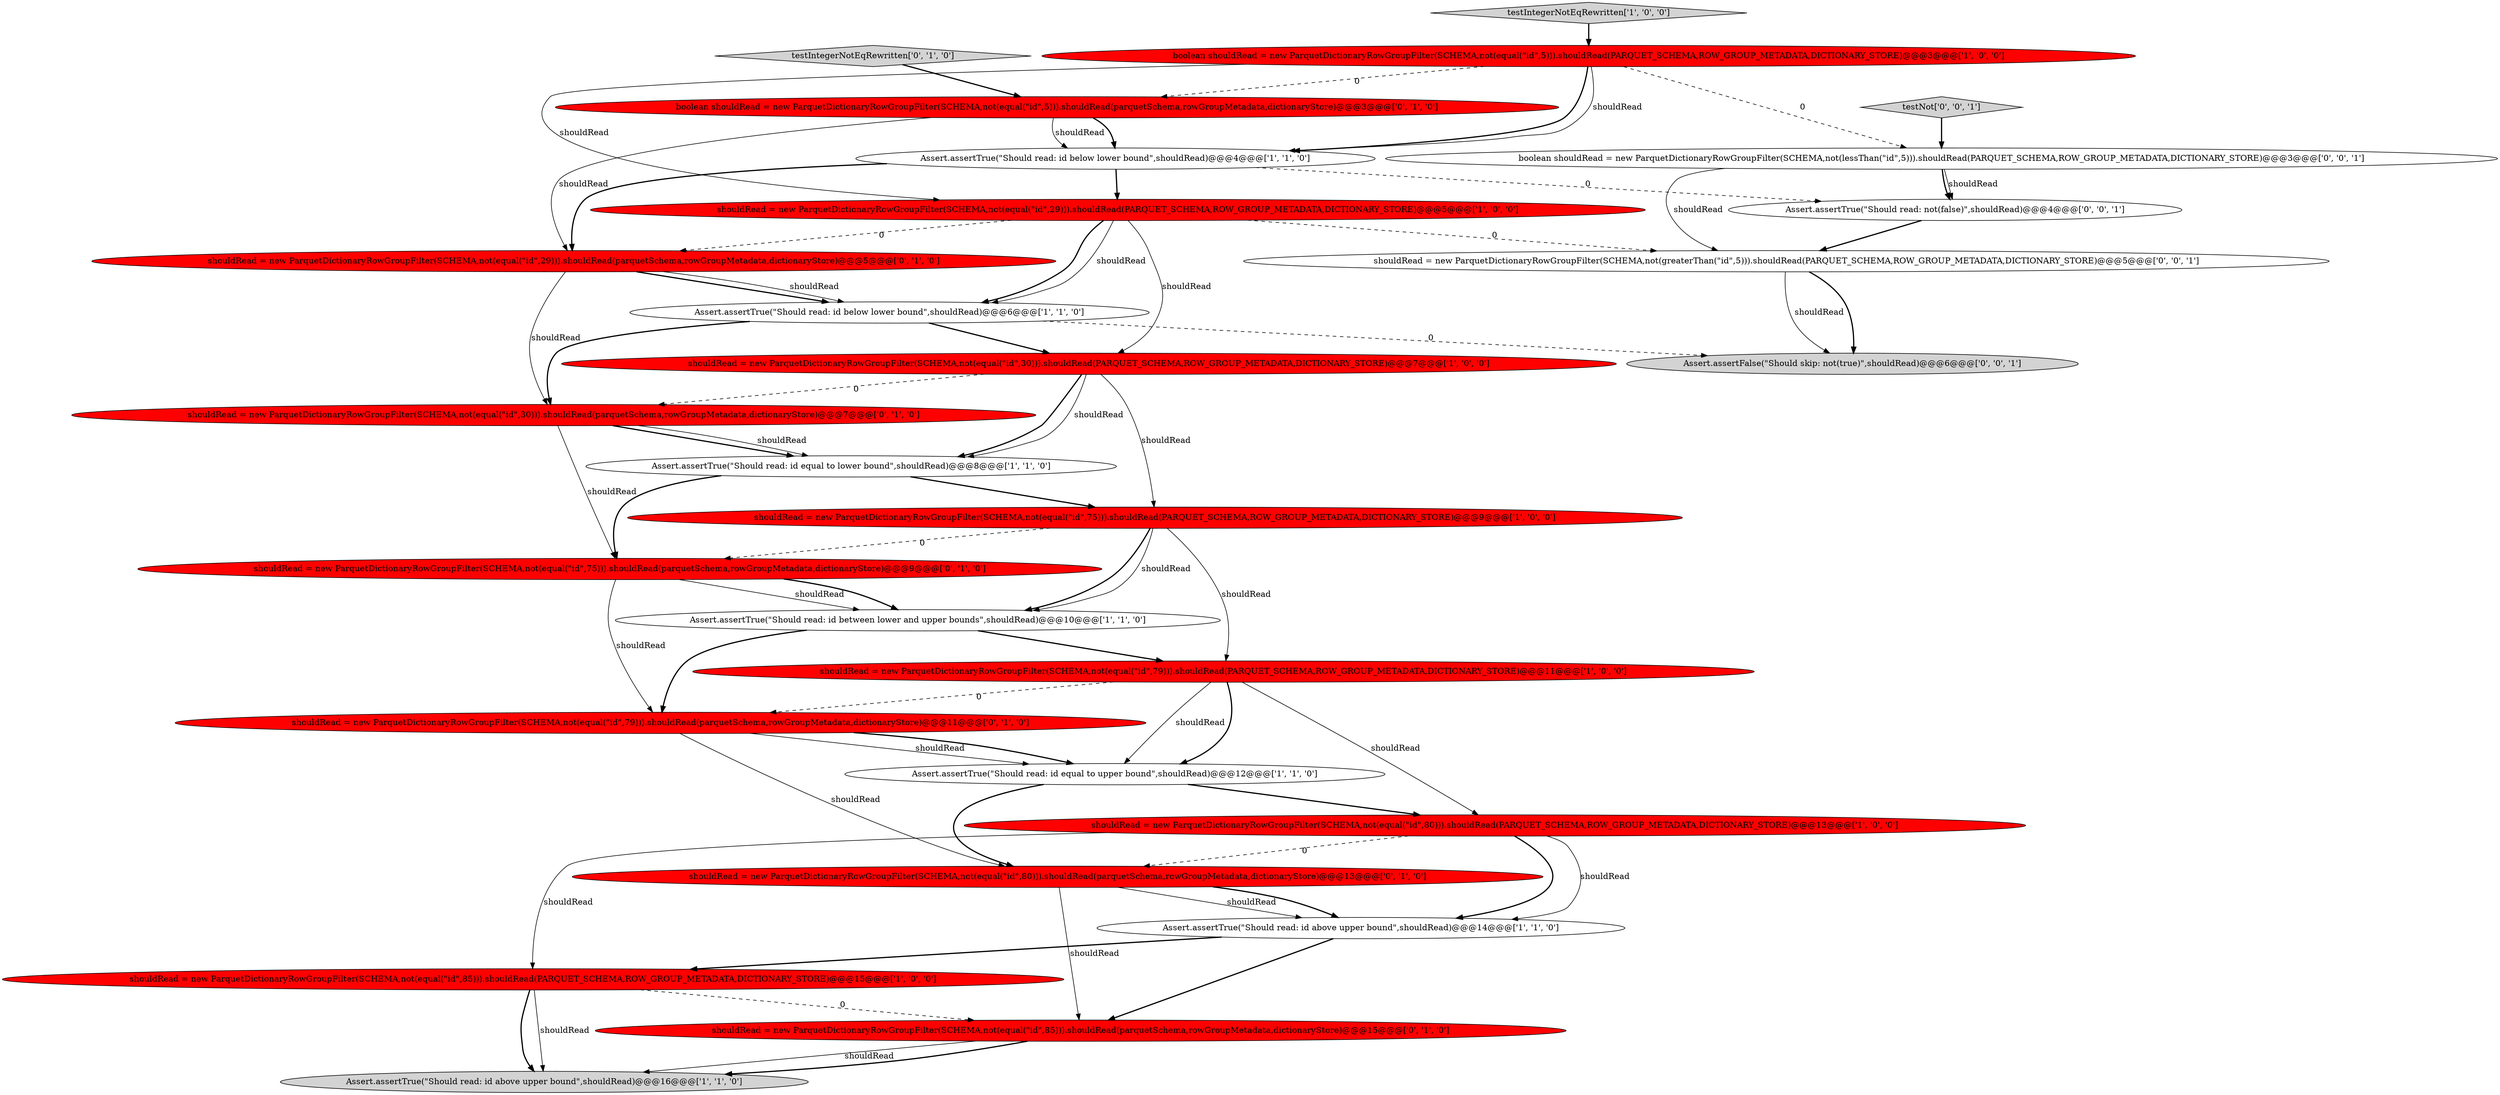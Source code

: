 digraph {
7 [style = filled, label = "shouldRead = new ParquetDictionaryRowGroupFilter(SCHEMA,not(equal(\"id\",30))).shouldRead(PARQUET_SCHEMA,ROW_GROUP_METADATA,DICTIONARY_STORE)@@@7@@@['1', '0', '0']", fillcolor = red, shape = ellipse image = "AAA1AAABBB1BBB"];
4 [style = filled, label = "testIntegerNotEqRewritten['1', '0', '0']", fillcolor = lightgray, shape = diamond image = "AAA0AAABBB1BBB"];
0 [style = filled, label = "shouldRead = new ParquetDictionaryRowGroupFilter(SCHEMA,not(equal(\"id\",79))).shouldRead(PARQUET_SCHEMA,ROW_GROUP_METADATA,DICTIONARY_STORE)@@@11@@@['1', '0', '0']", fillcolor = red, shape = ellipse image = "AAA1AAABBB1BBB"];
3 [style = filled, label = "Assert.assertTrue(\"Should read: id below lower bound\",shouldRead)@@@4@@@['1', '1', '0']", fillcolor = white, shape = ellipse image = "AAA0AAABBB1BBB"];
17 [style = filled, label = "shouldRead = new ParquetDictionaryRowGroupFilter(SCHEMA,not(equal(\"id\",29))).shouldRead(parquetSchema,rowGroupMetadata,dictionaryStore)@@@5@@@['0', '1', '0']", fillcolor = red, shape = ellipse image = "AAA1AAABBB2BBB"];
25 [style = filled, label = "boolean shouldRead = new ParquetDictionaryRowGroupFilter(SCHEMA,not(lessThan(\"id\",5))).shouldRead(PARQUET_SCHEMA,ROW_GROUP_METADATA,DICTIONARY_STORE)@@@3@@@['0', '0', '1']", fillcolor = white, shape = ellipse image = "AAA0AAABBB3BBB"];
6 [style = filled, label = "Assert.assertTrue(\"Should read: id equal to upper bound\",shouldRead)@@@12@@@['1', '1', '0']", fillcolor = white, shape = ellipse image = "AAA0AAABBB1BBB"];
15 [style = filled, label = "shouldRead = new ParquetDictionaryRowGroupFilter(SCHEMA,not(equal(\"id\",85))).shouldRead(parquetSchema,rowGroupMetadata,dictionaryStore)@@@15@@@['0', '1', '0']", fillcolor = red, shape = ellipse image = "AAA1AAABBB2BBB"];
14 [style = filled, label = "shouldRead = new ParquetDictionaryRowGroupFilter(SCHEMA,not(equal(\"id\",80))).shouldRead(PARQUET_SCHEMA,ROW_GROUP_METADATA,DICTIONARY_STORE)@@@13@@@['1', '0', '0']", fillcolor = red, shape = ellipse image = "AAA1AAABBB1BBB"];
21 [style = filled, label = "testIntegerNotEqRewritten['0', '1', '0']", fillcolor = lightgray, shape = diamond image = "AAA0AAABBB2BBB"];
22 [style = filled, label = "shouldRead = new ParquetDictionaryRowGroupFilter(SCHEMA,not(equal(\"id\",75))).shouldRead(parquetSchema,rowGroupMetadata,dictionaryStore)@@@9@@@['0', '1', '0']", fillcolor = red, shape = ellipse image = "AAA1AAABBB2BBB"];
19 [style = filled, label = "shouldRead = new ParquetDictionaryRowGroupFilter(SCHEMA,not(equal(\"id\",79))).shouldRead(parquetSchema,rowGroupMetadata,dictionaryStore)@@@11@@@['0', '1', '0']", fillcolor = red, shape = ellipse image = "AAA1AAABBB2BBB"];
12 [style = filled, label = "Assert.assertTrue(\"Should read: id equal to lower bound\",shouldRead)@@@8@@@['1', '1', '0']", fillcolor = white, shape = ellipse image = "AAA0AAABBB1BBB"];
18 [style = filled, label = "shouldRead = new ParquetDictionaryRowGroupFilter(SCHEMA,not(equal(\"id\",30))).shouldRead(parquetSchema,rowGroupMetadata,dictionaryStore)@@@7@@@['0', '1', '0']", fillcolor = red, shape = ellipse image = "AAA1AAABBB2BBB"];
1 [style = filled, label = "Assert.assertTrue(\"Should read: id between lower and upper bounds\",shouldRead)@@@10@@@['1', '1', '0']", fillcolor = white, shape = ellipse image = "AAA0AAABBB1BBB"];
11 [style = filled, label = "Assert.assertTrue(\"Should read: id above upper bound\",shouldRead)@@@14@@@['1', '1', '0']", fillcolor = white, shape = ellipse image = "AAA0AAABBB1BBB"];
16 [style = filled, label = "boolean shouldRead = new ParquetDictionaryRowGroupFilter(SCHEMA,not(equal(\"id\",5))).shouldRead(parquetSchema,rowGroupMetadata,dictionaryStore)@@@3@@@['0', '1', '0']", fillcolor = red, shape = ellipse image = "AAA1AAABBB2BBB"];
27 [style = filled, label = "Assert.assertTrue(\"Should read: not(false)\",shouldRead)@@@4@@@['0', '0', '1']", fillcolor = white, shape = ellipse image = "AAA0AAABBB3BBB"];
20 [style = filled, label = "shouldRead = new ParquetDictionaryRowGroupFilter(SCHEMA,not(equal(\"id\",80))).shouldRead(parquetSchema,rowGroupMetadata,dictionaryStore)@@@13@@@['0', '1', '0']", fillcolor = red, shape = ellipse image = "AAA1AAABBB2BBB"];
23 [style = filled, label = "Assert.assertFalse(\"Should skip: not(true)\",shouldRead)@@@6@@@['0', '0', '1']", fillcolor = lightgray, shape = ellipse image = "AAA0AAABBB3BBB"];
2 [style = filled, label = "shouldRead = new ParquetDictionaryRowGroupFilter(SCHEMA,not(equal(\"id\",29))).shouldRead(PARQUET_SCHEMA,ROW_GROUP_METADATA,DICTIONARY_STORE)@@@5@@@['1', '0', '0']", fillcolor = red, shape = ellipse image = "AAA1AAABBB1BBB"];
5 [style = filled, label = "Assert.assertTrue(\"Should read: id above upper bound\",shouldRead)@@@16@@@['1', '1', '0']", fillcolor = lightgray, shape = ellipse image = "AAA0AAABBB1BBB"];
24 [style = filled, label = "shouldRead = new ParquetDictionaryRowGroupFilter(SCHEMA,not(greaterThan(\"id\",5))).shouldRead(PARQUET_SCHEMA,ROW_GROUP_METADATA,DICTIONARY_STORE)@@@5@@@['0', '0', '1']", fillcolor = white, shape = ellipse image = "AAA0AAABBB3BBB"];
26 [style = filled, label = "testNot['0', '0', '1']", fillcolor = lightgray, shape = diamond image = "AAA0AAABBB3BBB"];
13 [style = filled, label = "shouldRead = new ParquetDictionaryRowGroupFilter(SCHEMA,not(equal(\"id\",75))).shouldRead(PARQUET_SCHEMA,ROW_GROUP_METADATA,DICTIONARY_STORE)@@@9@@@['1', '0', '0']", fillcolor = red, shape = ellipse image = "AAA1AAABBB1BBB"];
9 [style = filled, label = "Assert.assertTrue(\"Should read: id below lower bound\",shouldRead)@@@6@@@['1', '1', '0']", fillcolor = white, shape = ellipse image = "AAA0AAABBB1BBB"];
10 [style = filled, label = "boolean shouldRead = new ParquetDictionaryRowGroupFilter(SCHEMA,not(equal(\"id\",5))).shouldRead(PARQUET_SCHEMA,ROW_GROUP_METADATA,DICTIONARY_STORE)@@@3@@@['1', '0', '0']", fillcolor = red, shape = ellipse image = "AAA1AAABBB1BBB"];
8 [style = filled, label = "shouldRead = new ParquetDictionaryRowGroupFilter(SCHEMA,not(equal(\"id\",85))).shouldRead(PARQUET_SCHEMA,ROW_GROUP_METADATA,DICTIONARY_STORE)@@@15@@@['1', '0', '0']", fillcolor = red, shape = ellipse image = "AAA1AAABBB1BBB"];
25->24 [style = solid, label="shouldRead"];
4->10 [style = bold, label=""];
16->3 [style = bold, label=""];
7->18 [style = dashed, label="0"];
19->6 [style = solid, label="shouldRead"];
7->13 [style = solid, label="shouldRead"];
0->6 [style = solid, label="shouldRead"];
7->12 [style = bold, label=""];
0->6 [style = bold, label=""];
0->19 [style = dashed, label="0"];
15->5 [style = solid, label="shouldRead"];
17->9 [style = bold, label=""];
26->25 [style = bold, label=""];
8->15 [style = dashed, label="0"];
3->27 [style = dashed, label="0"];
18->12 [style = bold, label=""];
14->11 [style = solid, label="shouldRead"];
14->20 [style = dashed, label="0"];
10->3 [style = bold, label=""];
17->18 [style = solid, label="shouldRead"];
2->9 [style = bold, label=""];
1->0 [style = bold, label=""];
9->7 [style = bold, label=""];
19->6 [style = bold, label=""];
2->17 [style = dashed, label="0"];
18->12 [style = solid, label="shouldRead"];
9->23 [style = dashed, label="0"];
13->1 [style = bold, label=""];
11->15 [style = bold, label=""];
15->5 [style = bold, label=""];
16->3 [style = solid, label="shouldRead"];
10->2 [style = solid, label="shouldRead"];
20->11 [style = solid, label="shouldRead"];
6->14 [style = bold, label=""];
6->20 [style = bold, label=""];
25->27 [style = bold, label=""];
13->1 [style = solid, label="shouldRead"];
19->20 [style = solid, label="shouldRead"];
12->13 [style = bold, label=""];
22->19 [style = solid, label="shouldRead"];
9->18 [style = bold, label=""];
24->23 [style = solid, label="shouldRead"];
3->2 [style = bold, label=""];
8->5 [style = bold, label=""];
10->3 [style = solid, label="shouldRead"];
22->1 [style = solid, label="shouldRead"];
25->27 [style = solid, label="shouldRead"];
13->0 [style = solid, label="shouldRead"];
20->15 [style = solid, label="shouldRead"];
16->17 [style = solid, label="shouldRead"];
2->9 [style = solid, label="shouldRead"];
14->8 [style = solid, label="shouldRead"];
17->9 [style = solid, label="shouldRead"];
21->16 [style = bold, label=""];
11->8 [style = bold, label=""];
2->7 [style = solid, label="shouldRead"];
3->17 [style = bold, label=""];
27->24 [style = bold, label=""];
8->5 [style = solid, label="shouldRead"];
10->16 [style = dashed, label="0"];
22->1 [style = bold, label=""];
2->24 [style = dashed, label="0"];
1->19 [style = bold, label=""];
0->14 [style = solid, label="shouldRead"];
14->11 [style = bold, label=""];
13->22 [style = dashed, label="0"];
10->25 [style = dashed, label="0"];
12->22 [style = bold, label=""];
7->12 [style = solid, label="shouldRead"];
18->22 [style = solid, label="shouldRead"];
20->11 [style = bold, label=""];
24->23 [style = bold, label=""];
}
